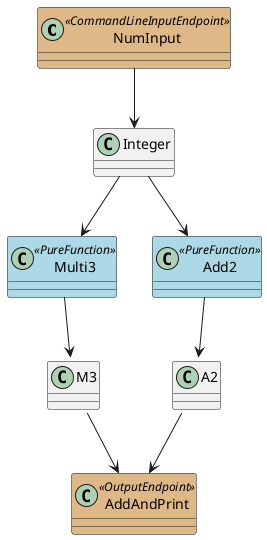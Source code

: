 
@startuml
skinparam class {
	BackgroundColor<<CommandLineInputEndpoint>> BurlyWood
	BackgroundColor<<CommandLineArgsInputEndpoint>> BurlyWood
	BackgroundColor<<AliyunHttpInputEndpoint>> BurlyWood
	BackgroundColor<<OutputEndpoint>> BurlyWood
	BackgroundColor<<PureFunction>> LightBlue
	BackgroundColor<<AlternativePath>> Crimson
}
class NumInput <<CommandLineInputEndpoint>>
class Multi3 <<PureFunction>>
class Add2 <<PureFunction>>
class AddAndPrint <<OutputEndpoint>>

NumInput --> Integer
Integer --> Add2
Integer --> Multi3
Add2 --> A2::Integer
A2::Integer --> AddAndPrint
Multi3 --> M3::Integer
M3::Integer --> AddAndPrint
@enduml
